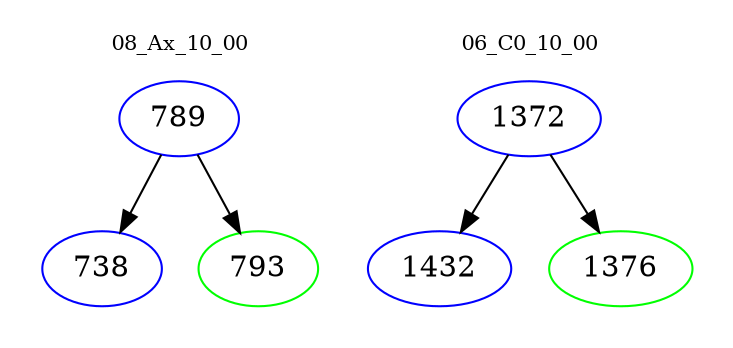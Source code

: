 digraph{
subgraph cluster_0 {
color = white
label = "08_Ax_10_00";
fontsize=10;
T0_789 [label="789", color="blue"]
T0_789 -> T0_738 [color="black"]
T0_738 [label="738", color="blue"]
T0_789 -> T0_793 [color="black"]
T0_793 [label="793", color="green"]
}
subgraph cluster_1 {
color = white
label = "06_C0_10_00";
fontsize=10;
T1_1372 [label="1372", color="blue"]
T1_1372 -> T1_1432 [color="black"]
T1_1432 [label="1432", color="blue"]
T1_1372 -> T1_1376 [color="black"]
T1_1376 [label="1376", color="green"]
}
}
